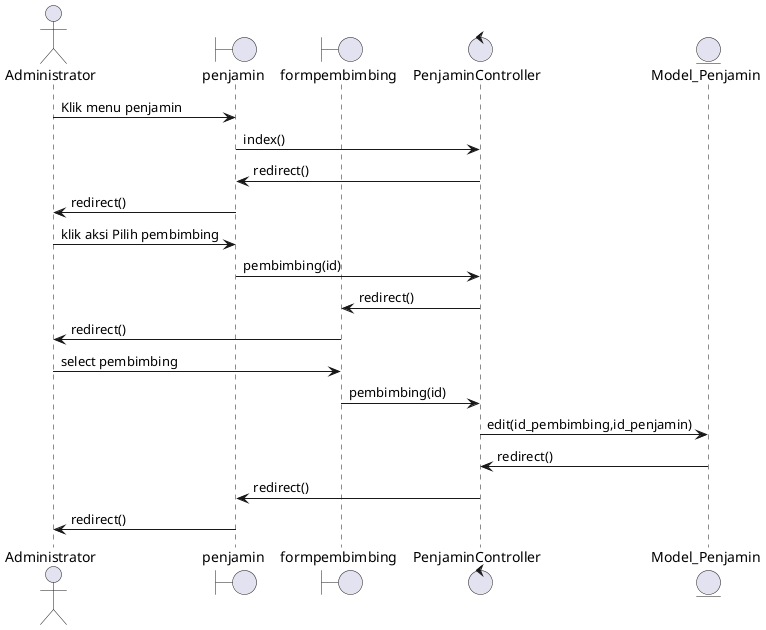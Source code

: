 @startuml

actor Administrator
boundary penjamin
boundary formpembimbing
control PenjaminController
entity Model_Penjamin

Administrator-> penjamin:Klik menu penjamin
 penjamin->PenjaminController : index()
PenjaminController-> penjamin : redirect()
 penjamin ->Administrator : redirect()
Administrator -> penjamin: klik aksi Pilih pembimbing
 penjamin -> PenjaminController : pembimbing(id)
PenjaminController -> formpembimbing : redirect()
formpembimbing->Administrator:redirect()
Administrator -> formpembimbing : select pembimbing
formpembimbing -> PenjaminController : pembimbing(id)
PenjaminController -> Model_Penjamin : edit(id_pembimbing,id_penjamin)
Model_Penjamin -> PenjaminController : redirect()

PenjaminController ->  penjamin : redirect()
 penjamin->Administrator : redirect()
@enduml